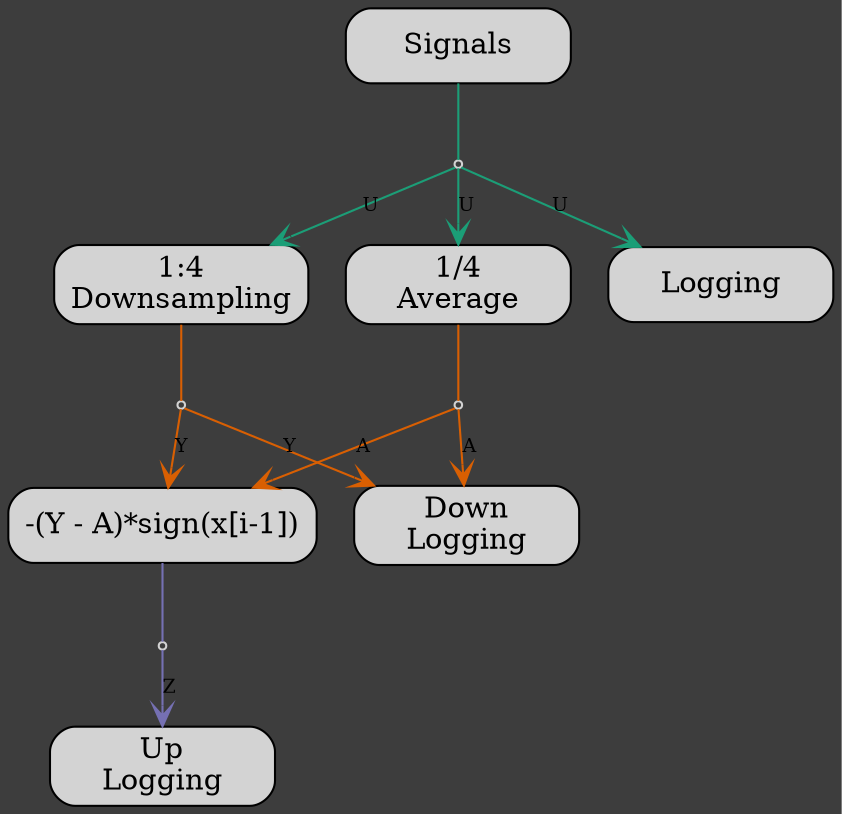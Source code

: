 
digraph  G {
  overlap = scale;
  splines = true;
  bgcolor = gray24;
  {node [shape=box, width=1.5, style="rounded,filled", fillcolor=lightgray]; 16080239393517392754 [label="Signals"]; 11110891922990083343 [label="1:4
Downsampling"]; 15524628976928949123 [label="-(Y - A)*sign(x[i-1])"]; 767290997661698770 [label="Down
Logging"]; 9811422752346158429 [label="Logging"]; 7866755711827121950 [label="Up
Logging"]; 8888953599359679183 [label="1/4
Average"];}
  node [shape=point, fillcolor=gray24, color=lightgray];

  /* Outputs */
{
  edge [arrowhead=none,colorscheme=dark28];
  16080239393517392754 -> 13617421333920241101 [color=1];
11110891922990083343 -> 14090999327100098430 [color=2];
15524628976928949123 -> 1312330470008679502 [color=3];
8888953599359679183 -> 9724242860893494469 [color=2];
}
  /* Inputs */
{
  edge [arrowhead=vee,fontsize=9, fontcolor=lightgray, labelfloat=true,colorscheme=dark28]
  13617421333920241101 -> 11110891922990083343 [label="U", color=1];
14090999327100098430 -> 15524628976928949123 [label="Y", color=2];
9724242860893494469 -> 15524628976928949123 [label="A", color=2];
14090999327100098430 -> 767290997661698770 [label="Y", color=2];
9724242860893494469 -> 767290997661698770 [label="A", color=2];
13617421333920241101 -> 9811422752346158429 [label="U", color=1];
1312330470008679502 -> 7866755711827121950 [label="Z", color=3];
13617421333920241101 -> 8888953599359679183 [label="U", color=1];
}
}
